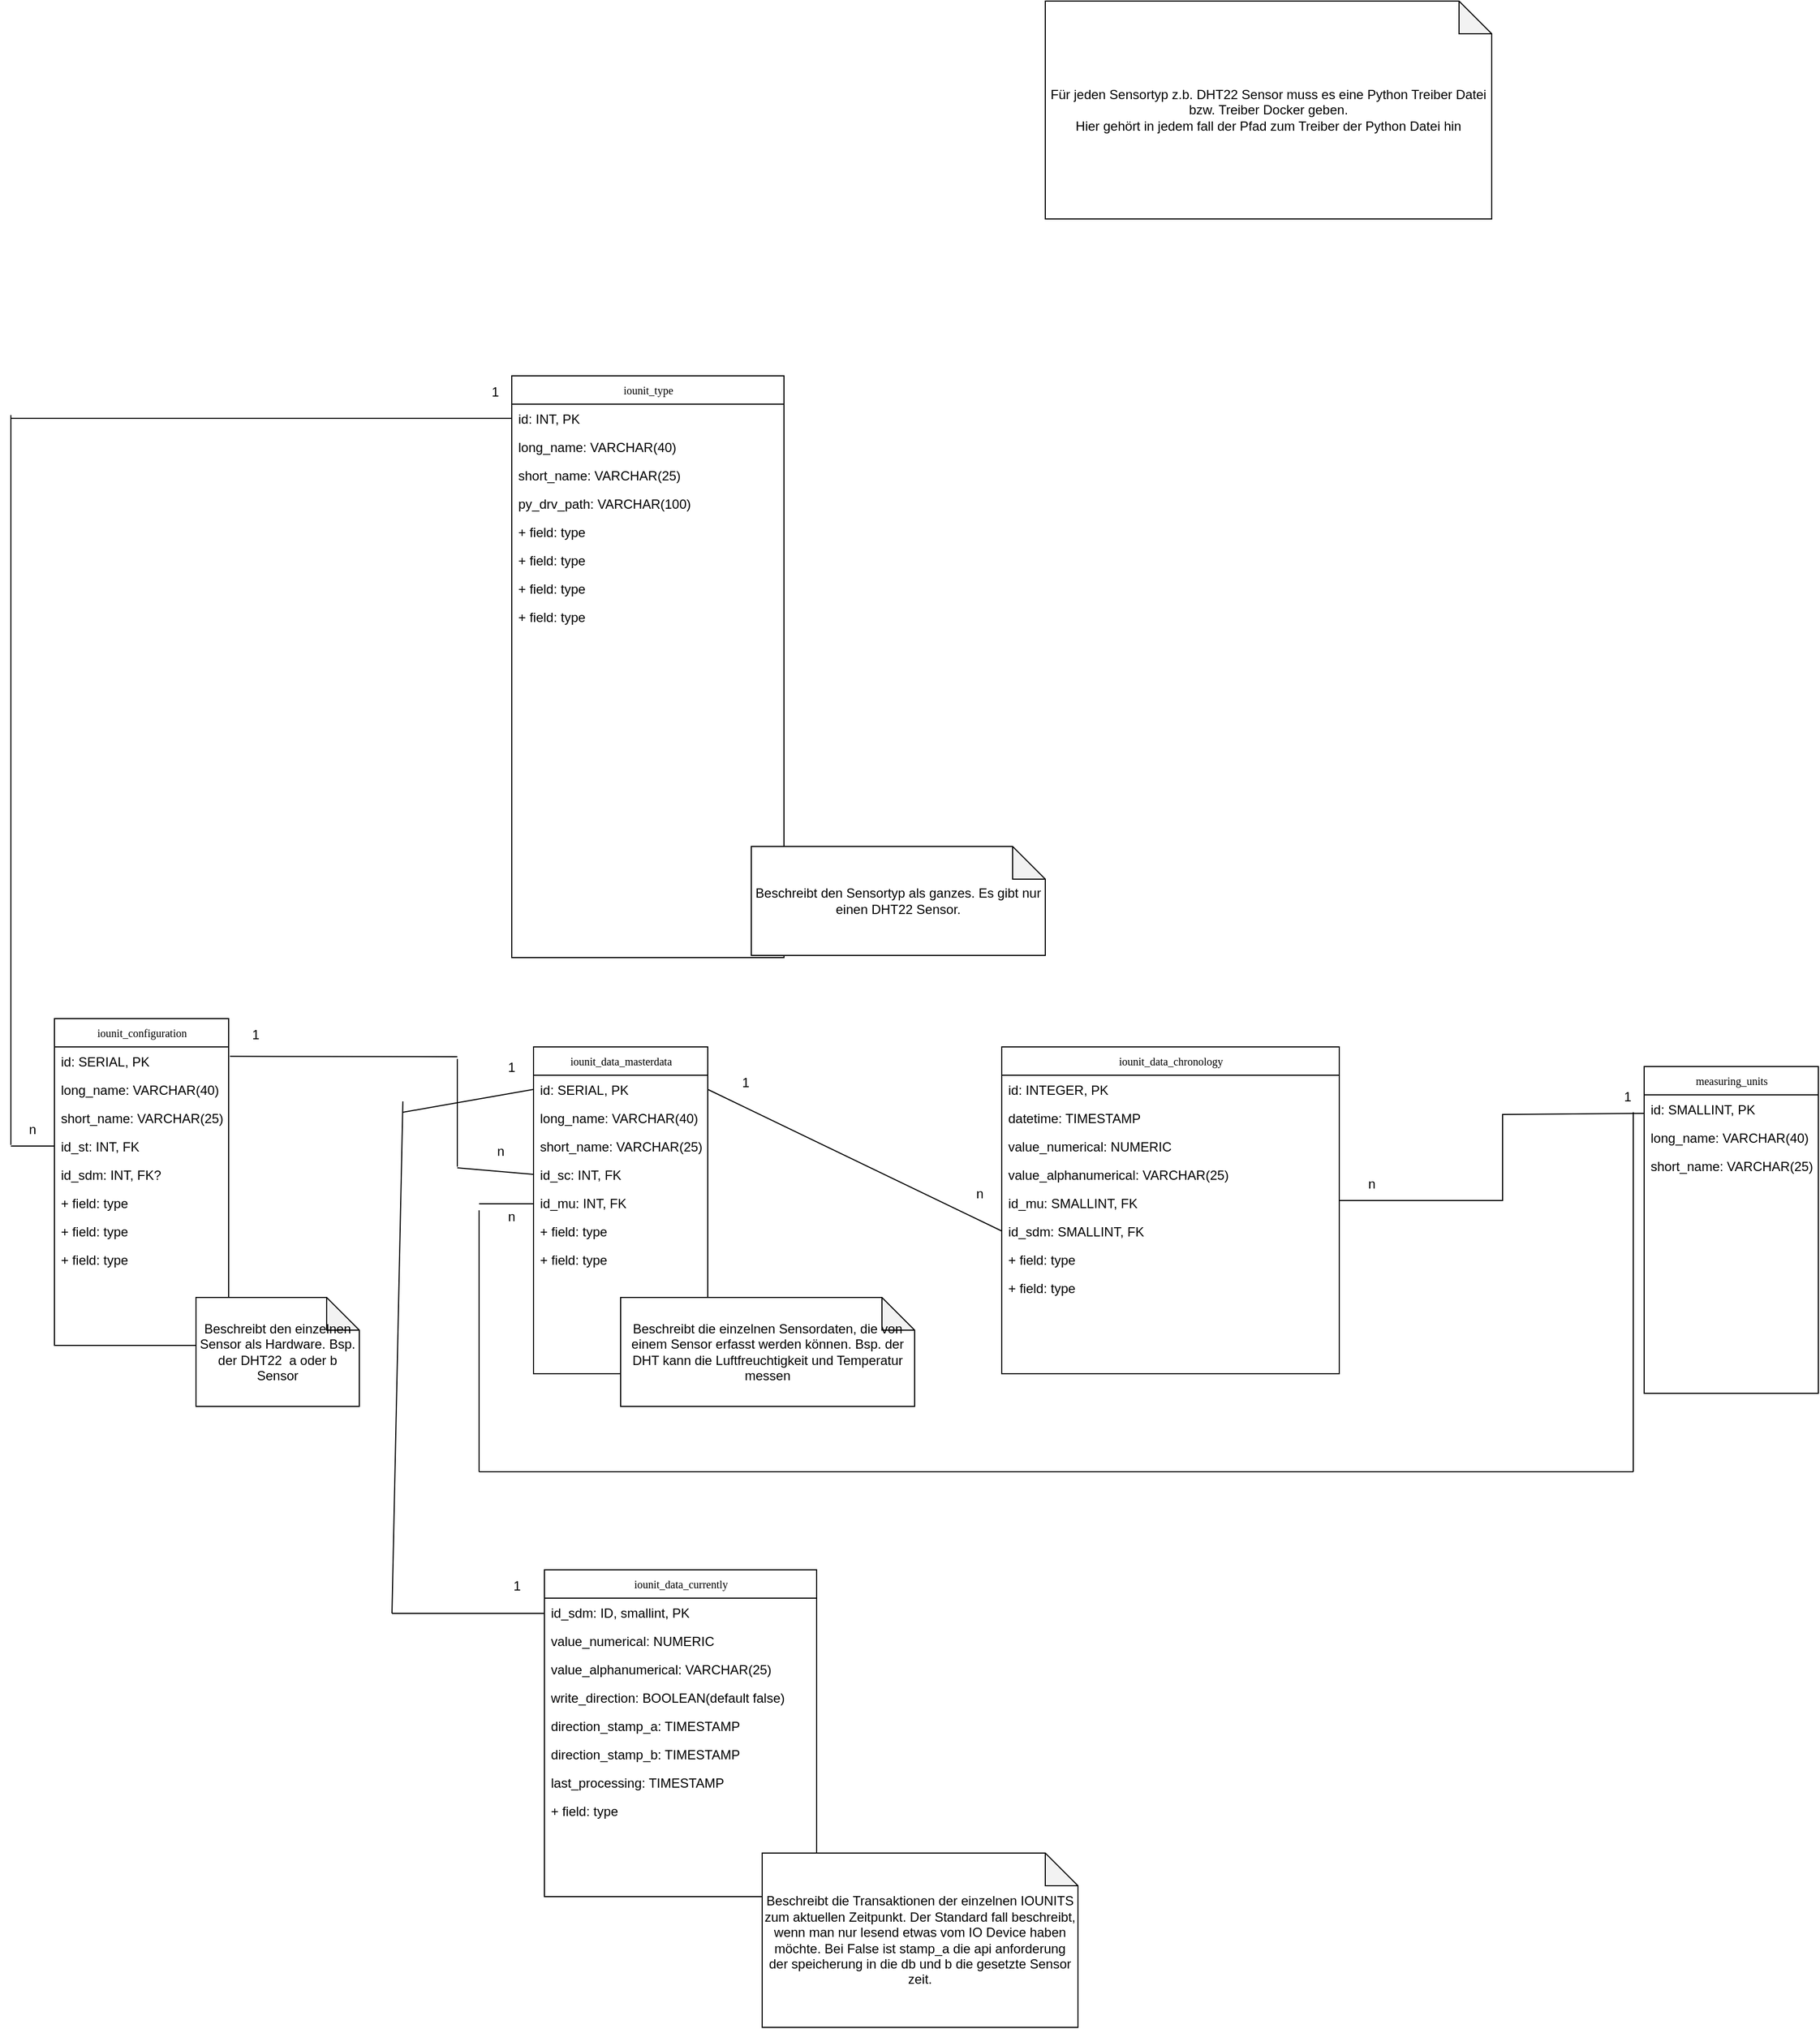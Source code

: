 <mxfile version="24.7.6">
  <diagram name="Page-1" id="c4acf3e9-155e-7222-9cf6-157b1a14988f">
    <mxGraphModel dx="1510" dy="2138" grid="1" gridSize="10" guides="1" tooltips="1" connect="1" arrows="1" fold="1" page="1" pageScale="1" pageWidth="850" pageHeight="1100" background="none" math="0" shadow="0">
      <root>
        <mxCell id="0" />
        <mxCell id="1" parent="0" />
        <mxCell id="H7SSfiSkbb4HwNiGD-Mi-15" value="iounit_configuration" style="swimlane;html=1;fontStyle=0;childLayout=stackLayout;horizontal=1;startSize=26;fillColor=default;horizontalStack=0;resizeParent=1;resizeLast=0;collapsible=1;marginBottom=0;swimlaneFillColor=#ffffff;rounded=0;shadow=0;comic=0;labelBackgroundColor=none;strokeWidth=1;fontFamily=Verdana;fontSize=10;align=center;" parent="1" vertex="1">
          <mxGeometry x="60" y="-86" width="160" height="300" as="geometry" />
        </mxCell>
        <mxCell id="H7SSfiSkbb4HwNiGD-Mi-16" value="id: SERIAL, PK" style="text;html=1;strokeColor=none;fillColor=none;align=left;verticalAlign=top;spacingLeft=4;spacingRight=4;whiteSpace=wrap;overflow=hidden;rotatable=0;points=[[0,0.5],[1,0.5]];portConstraint=eastwest;" parent="H7SSfiSkbb4HwNiGD-Mi-15" vertex="1">
          <mxGeometry y="26" width="160" height="26" as="geometry" />
        </mxCell>
        <mxCell id="H7SSfiSkbb4HwNiGD-Mi-17" value="long_name: VARCHAR(40)" style="text;html=1;strokeColor=none;fillColor=none;align=left;verticalAlign=top;spacingLeft=4;spacingRight=4;whiteSpace=wrap;overflow=hidden;rotatable=0;points=[[0,0.5],[1,0.5]];portConstraint=eastwest;" parent="H7SSfiSkbb4HwNiGD-Mi-15" vertex="1">
          <mxGeometry y="52" width="160" height="26" as="geometry" />
        </mxCell>
        <mxCell id="H7SSfiSkbb4HwNiGD-Mi-18" value="short_name: VARCHAR(25)" style="text;html=1;strokeColor=none;fillColor=none;align=left;verticalAlign=top;spacingLeft=4;spacingRight=4;whiteSpace=wrap;overflow=hidden;rotatable=0;points=[[0,0.5],[1,0.5]];portConstraint=eastwest;" parent="H7SSfiSkbb4HwNiGD-Mi-15" vertex="1">
          <mxGeometry y="78" width="160" height="26" as="geometry" />
        </mxCell>
        <mxCell id="H7SSfiSkbb4HwNiGD-Mi-19" value="id_st: INT, FK" style="text;html=1;strokeColor=none;fillColor=none;align=left;verticalAlign=top;spacingLeft=4;spacingRight=4;whiteSpace=wrap;overflow=hidden;rotatable=0;points=[[0,0.5],[1,0.5]];portConstraint=eastwest;" parent="H7SSfiSkbb4HwNiGD-Mi-15" vertex="1">
          <mxGeometry y="104" width="160" height="26" as="geometry" />
        </mxCell>
        <mxCell id="H7SSfiSkbb4HwNiGD-Mi-20" value="id_sdm: INT, FK?" style="text;html=1;strokeColor=none;fillColor=none;align=left;verticalAlign=top;spacingLeft=4;spacingRight=4;whiteSpace=wrap;overflow=hidden;rotatable=0;points=[[0,0.5],[1,0.5]];portConstraint=eastwest;" parent="H7SSfiSkbb4HwNiGD-Mi-15" vertex="1">
          <mxGeometry y="130" width="160" height="26" as="geometry" />
        </mxCell>
        <mxCell id="H7SSfiSkbb4HwNiGD-Mi-21" value="+ field: type" style="text;html=1;strokeColor=none;fillColor=none;align=left;verticalAlign=top;spacingLeft=4;spacingRight=4;whiteSpace=wrap;overflow=hidden;rotatable=0;points=[[0,0.5],[1,0.5]];portConstraint=eastwest;" parent="H7SSfiSkbb4HwNiGD-Mi-15" vertex="1">
          <mxGeometry y="156" width="160" height="26" as="geometry" />
        </mxCell>
        <mxCell id="H7SSfiSkbb4HwNiGD-Mi-22" value="+ field: type" style="text;html=1;strokeColor=none;fillColor=none;align=left;verticalAlign=top;spacingLeft=4;spacingRight=4;whiteSpace=wrap;overflow=hidden;rotatable=0;points=[[0,0.5],[1,0.5]];portConstraint=eastwest;" parent="H7SSfiSkbb4HwNiGD-Mi-15" vertex="1">
          <mxGeometry y="182" width="160" height="26" as="geometry" />
        </mxCell>
        <mxCell id="H7SSfiSkbb4HwNiGD-Mi-23" value="+ field: type" style="text;html=1;strokeColor=none;fillColor=none;align=left;verticalAlign=top;spacingLeft=4;spacingRight=4;whiteSpace=wrap;overflow=hidden;rotatable=0;points=[[0,0.5],[1,0.5]];portConstraint=eastwest;" parent="H7SSfiSkbb4HwNiGD-Mi-15" vertex="1">
          <mxGeometry y="208" width="160" height="26" as="geometry" />
        </mxCell>
        <mxCell id="H7SSfiSkbb4HwNiGD-Mi-24" value="measuring_units" style="swimlane;html=1;fontStyle=0;childLayout=stackLayout;horizontal=1;startSize=26;fillColor=default;horizontalStack=0;resizeParent=1;resizeLast=0;collapsible=1;marginBottom=0;swimlaneFillColor=#ffffff;rounded=0;shadow=0;comic=0;labelBackgroundColor=none;strokeWidth=1;fontFamily=Verdana;fontSize=10;align=center;" parent="1" vertex="1">
          <mxGeometry x="1520" y="-42" width="160" height="300" as="geometry" />
        </mxCell>
        <mxCell id="H7SSfiSkbb4HwNiGD-Mi-25" value="id: SMALLINT, PK" style="text;html=1;strokeColor=none;fillColor=none;align=left;verticalAlign=top;spacingLeft=4;spacingRight=4;whiteSpace=wrap;overflow=hidden;rotatable=0;points=[[0,0.5],[1,0.5]];portConstraint=eastwest;" parent="H7SSfiSkbb4HwNiGD-Mi-24" vertex="1">
          <mxGeometry y="26" width="160" height="26" as="geometry" />
        </mxCell>
        <mxCell id="H7SSfiSkbb4HwNiGD-Mi-26" value="long_name: VARCHAR(40)" style="text;html=1;strokeColor=none;fillColor=none;align=left;verticalAlign=top;spacingLeft=4;spacingRight=4;whiteSpace=wrap;overflow=hidden;rotatable=0;points=[[0,0.5],[1,0.5]];portConstraint=eastwest;" parent="H7SSfiSkbb4HwNiGD-Mi-24" vertex="1">
          <mxGeometry y="52" width="160" height="26" as="geometry" />
        </mxCell>
        <mxCell id="H7SSfiSkbb4HwNiGD-Mi-27" value="short_name: VARCHAR(25)" style="text;html=1;strokeColor=none;fillColor=none;align=left;verticalAlign=top;spacingLeft=4;spacingRight=4;whiteSpace=wrap;overflow=hidden;rotatable=0;points=[[0,0.5],[1,0.5]];portConstraint=eastwest;" parent="H7SSfiSkbb4HwNiGD-Mi-24" vertex="1">
          <mxGeometry y="78" width="160" height="152" as="geometry" />
        </mxCell>
        <mxCell id="H7SSfiSkbb4HwNiGD-Mi-33" value="iounit_data_chronology" style="swimlane;html=1;fontStyle=0;childLayout=stackLayout;horizontal=1;startSize=26;fillColor=default;horizontalStack=0;resizeParent=1;resizeLast=0;collapsible=1;marginBottom=0;swimlaneFillColor=#ffffff;rounded=0;shadow=0;comic=0;labelBackgroundColor=none;strokeWidth=1;fontFamily=Verdana;fontSize=10;align=center;" parent="1" vertex="1">
          <mxGeometry x="930" y="-60" width="310" height="300" as="geometry" />
        </mxCell>
        <mxCell id="H7SSfiSkbb4HwNiGD-Mi-34" value="id: INTEGER, PK" style="text;html=1;strokeColor=none;fillColor=none;align=left;verticalAlign=top;spacingLeft=4;spacingRight=4;whiteSpace=wrap;overflow=hidden;rotatable=0;points=[[0,0.5],[1,0.5]];portConstraint=eastwest;" parent="H7SSfiSkbb4HwNiGD-Mi-33" vertex="1">
          <mxGeometry y="26" width="310" height="26" as="geometry" />
        </mxCell>
        <mxCell id="H7SSfiSkbb4HwNiGD-Mi-37" value="datetime: TIMESTAMP" style="text;html=1;strokeColor=none;fillColor=none;align=left;verticalAlign=top;spacingLeft=4;spacingRight=4;whiteSpace=wrap;overflow=hidden;rotatable=0;points=[[0,0.5],[1,0.5]];portConstraint=eastwest;" parent="H7SSfiSkbb4HwNiGD-Mi-33" vertex="1">
          <mxGeometry y="52" width="310" height="26" as="geometry" />
        </mxCell>
        <mxCell id="H7SSfiSkbb4HwNiGD-Mi-35" value="value_numerical: NUMERIC" style="text;html=1;strokeColor=none;fillColor=none;align=left;verticalAlign=top;spacingLeft=4;spacingRight=4;whiteSpace=wrap;overflow=hidden;rotatable=0;points=[[0,0.5],[1,0.5]];portConstraint=eastwest;" parent="H7SSfiSkbb4HwNiGD-Mi-33" vertex="1">
          <mxGeometry y="78" width="310" height="26" as="geometry" />
        </mxCell>
        <mxCell id="H7SSfiSkbb4HwNiGD-Mi-36" value="value_alphanumerical: VARCHAR(25)" style="text;html=1;strokeColor=none;fillColor=none;align=left;verticalAlign=top;spacingLeft=4;spacingRight=4;whiteSpace=wrap;overflow=hidden;rotatable=0;points=[[0,0.5],[1,0.5]];portConstraint=eastwest;" parent="H7SSfiSkbb4HwNiGD-Mi-33" vertex="1">
          <mxGeometry y="104" width="310" height="26" as="geometry" />
        </mxCell>
        <mxCell id="H7SSfiSkbb4HwNiGD-Mi-38" value="id_mu: SMALLINT, FK" style="text;html=1;strokeColor=none;fillColor=none;align=left;verticalAlign=top;spacingLeft=4;spacingRight=4;whiteSpace=wrap;overflow=hidden;rotatable=0;points=[[0,0.5],[1,0.5]];portConstraint=eastwest;" parent="H7SSfiSkbb4HwNiGD-Mi-33" vertex="1">
          <mxGeometry y="130" width="310" height="26" as="geometry" />
        </mxCell>
        <mxCell id="H7SSfiSkbb4HwNiGD-Mi-39" value="id_sdm: SMALLINT, FK" style="text;html=1;strokeColor=none;fillColor=none;align=left;verticalAlign=top;spacingLeft=4;spacingRight=4;whiteSpace=wrap;overflow=hidden;rotatable=0;points=[[0,0.5],[1,0.5]];portConstraint=eastwest;" parent="H7SSfiSkbb4HwNiGD-Mi-33" vertex="1">
          <mxGeometry y="156" width="310" height="26" as="geometry" />
        </mxCell>
        <mxCell id="H7SSfiSkbb4HwNiGD-Mi-40" value="+ field: type" style="text;html=1;strokeColor=none;fillColor=none;align=left;verticalAlign=top;spacingLeft=4;spacingRight=4;whiteSpace=wrap;overflow=hidden;rotatable=0;points=[[0,0.5],[1,0.5]];portConstraint=eastwest;" parent="H7SSfiSkbb4HwNiGD-Mi-33" vertex="1">
          <mxGeometry y="182" width="310" height="26" as="geometry" />
        </mxCell>
        <mxCell id="H7SSfiSkbb4HwNiGD-Mi-41" value="+ field: type" style="text;html=1;strokeColor=none;fillColor=none;align=left;verticalAlign=top;spacingLeft=4;spacingRight=4;whiteSpace=wrap;overflow=hidden;rotatable=0;points=[[0,0.5],[1,0.5]];portConstraint=eastwest;" parent="H7SSfiSkbb4HwNiGD-Mi-33" vertex="1">
          <mxGeometry y="208" width="310" height="26" as="geometry" />
        </mxCell>
        <mxCell id="H7SSfiSkbb4HwNiGD-Mi-51" value="iounit_type" style="swimlane;html=1;fontStyle=0;childLayout=stackLayout;horizontal=1;startSize=26;fillColor=default;horizontalStack=0;resizeParent=1;resizeLast=0;collapsible=1;marginBottom=0;swimlaneFillColor=#ffffff;rounded=0;shadow=0;comic=0;labelBackgroundColor=none;strokeWidth=1;fontFamily=Verdana;fontSize=10;align=center;" parent="1" vertex="1">
          <mxGeometry x="480" y="-676" width="250" height="534" as="geometry" />
        </mxCell>
        <mxCell id="H7SSfiSkbb4HwNiGD-Mi-52" value="id: INT, PK" style="text;html=1;strokeColor=none;fillColor=none;align=left;verticalAlign=top;spacingLeft=4;spacingRight=4;whiteSpace=wrap;overflow=hidden;rotatable=0;points=[[0,0.5],[1,0.5]];portConstraint=eastwest;" parent="H7SSfiSkbb4HwNiGD-Mi-51" vertex="1">
          <mxGeometry y="26" width="250" height="26" as="geometry" />
        </mxCell>
        <mxCell id="H7SSfiSkbb4HwNiGD-Mi-53" value="long_name: VARCHAR(40)" style="text;html=1;strokeColor=none;fillColor=none;align=left;verticalAlign=top;spacingLeft=4;spacingRight=4;whiteSpace=wrap;overflow=hidden;rotatable=0;points=[[0,0.5],[1,0.5]];portConstraint=eastwest;" parent="H7SSfiSkbb4HwNiGD-Mi-51" vertex="1">
          <mxGeometry y="52" width="250" height="26" as="geometry" />
        </mxCell>
        <mxCell id="H7SSfiSkbb4HwNiGD-Mi-54" value="short_name: VARCHAR(25)" style="text;html=1;strokeColor=none;fillColor=none;align=left;verticalAlign=top;spacingLeft=4;spacingRight=4;whiteSpace=wrap;overflow=hidden;rotatable=0;points=[[0,0.5],[1,0.5]];portConstraint=eastwest;" parent="H7SSfiSkbb4HwNiGD-Mi-51" vertex="1">
          <mxGeometry y="78" width="250" height="26" as="geometry" />
        </mxCell>
        <mxCell id="H7SSfiSkbb4HwNiGD-Mi-55" value="py_drv_path: VARCHAR(100)" style="text;html=1;strokeColor=none;fillColor=none;align=left;verticalAlign=top;spacingLeft=4;spacingRight=4;whiteSpace=wrap;overflow=hidden;rotatable=0;points=[[0,0.5],[1,0.5]];portConstraint=eastwest;" parent="H7SSfiSkbb4HwNiGD-Mi-51" vertex="1">
          <mxGeometry y="104" width="250" height="26" as="geometry" />
        </mxCell>
        <mxCell id="H7SSfiSkbb4HwNiGD-Mi-56" value="+ field: type" style="text;html=1;strokeColor=none;fillColor=none;align=left;verticalAlign=top;spacingLeft=4;spacingRight=4;whiteSpace=wrap;overflow=hidden;rotatable=0;points=[[0,0.5],[1,0.5]];portConstraint=eastwest;" parent="H7SSfiSkbb4HwNiGD-Mi-51" vertex="1">
          <mxGeometry y="130" width="250" height="26" as="geometry" />
        </mxCell>
        <mxCell id="H7SSfiSkbb4HwNiGD-Mi-57" value="+ field: type" style="text;html=1;strokeColor=none;fillColor=none;align=left;verticalAlign=top;spacingLeft=4;spacingRight=4;whiteSpace=wrap;overflow=hidden;rotatable=0;points=[[0,0.5],[1,0.5]];portConstraint=eastwest;" parent="H7SSfiSkbb4HwNiGD-Mi-51" vertex="1">
          <mxGeometry y="156" width="250" height="26" as="geometry" />
        </mxCell>
        <mxCell id="H7SSfiSkbb4HwNiGD-Mi-58" value="+ field: type" style="text;html=1;strokeColor=none;fillColor=none;align=left;verticalAlign=top;spacingLeft=4;spacingRight=4;whiteSpace=wrap;overflow=hidden;rotatable=0;points=[[0,0.5],[1,0.5]];portConstraint=eastwest;" parent="H7SSfiSkbb4HwNiGD-Mi-51" vertex="1">
          <mxGeometry y="182" width="250" height="26" as="geometry" />
        </mxCell>
        <mxCell id="H7SSfiSkbb4HwNiGD-Mi-59" value="+ field: type" style="text;html=1;strokeColor=none;fillColor=none;align=left;verticalAlign=top;spacingLeft=4;spacingRight=4;whiteSpace=wrap;overflow=hidden;rotatable=0;points=[[0,0.5],[1,0.5]];portConstraint=eastwest;" parent="H7SSfiSkbb4HwNiGD-Mi-51" vertex="1">
          <mxGeometry y="208" width="250" height="26" as="geometry" />
        </mxCell>
        <mxCell id="H7SSfiSkbb4HwNiGD-Mi-60" value="" style="endArrow=none;html=1;rounded=0;entryX=0;entryY=0.5;entryDx=0;entryDy=0;exitX=1;exitY=0.5;exitDx=0;exitDy=0;" parent="1" edge="1">
          <mxGeometry width="50" height="50" relative="1" as="geometry">
            <mxPoint x="1240" y="81" as="sourcePoint" />
            <mxPoint x="1520" y="1" as="targetPoint" />
            <Array as="points">
              <mxPoint x="1390" y="81" />
              <mxPoint x="1390" y="2" />
            </Array>
          </mxGeometry>
        </mxCell>
        <mxCell id="H7SSfiSkbb4HwNiGD-Mi-61" value="Beschreibt den einzelnen Sensor als Hardware. Bsp. der DHT22&amp;nbsp; a oder b Sensor" style="shape=note;whiteSpace=wrap;html=1;backgroundOutline=1;darkOpacity=0.05;" parent="1" vertex="1">
          <mxGeometry x="190" y="170" width="150" height="100" as="geometry" />
        </mxCell>
        <mxCell id="H7SSfiSkbb4HwNiGD-Mi-62" value="Für jeden Sensortyp z.b. DHT22 Sensor muss es eine Python Treiber Datei bzw. Treiber Docker geben.&lt;div&gt;Hier gehört in jedem fall der Pfad zum Treiber der Python Datei hin&lt;/div&gt;" style="shape=note;whiteSpace=wrap;html=1;backgroundOutline=1;darkOpacity=0.05;" parent="1" vertex="1">
          <mxGeometry x="970" y="-1020" width="410" height="200" as="geometry" />
        </mxCell>
        <mxCell id="H7SSfiSkbb4HwNiGD-Mi-63" value="n" style="text;html=1;align=center;verticalAlign=middle;whiteSpace=wrap;rounded=0;" parent="1" vertex="1">
          <mxGeometry x="1240" y="51" width="60" height="30" as="geometry" />
        </mxCell>
        <mxCell id="H7SSfiSkbb4HwNiGD-Mi-64" value="1" style="text;html=1;align=center;verticalAlign=middle;whiteSpace=wrap;rounded=0;" parent="1" vertex="1">
          <mxGeometry x="1490" y="-29" width="30" height="30" as="geometry" />
        </mxCell>
        <mxCell id="2YGCaxfkQvvXlZCQIG5N-1" value="iounit_data_masterdata" style="swimlane;html=1;fontStyle=0;childLayout=stackLayout;horizontal=1;startSize=26;fillColor=default;horizontalStack=0;resizeParent=1;resizeLast=0;collapsible=1;marginBottom=0;swimlaneFillColor=#ffffff;rounded=0;shadow=0;comic=0;labelBackgroundColor=none;strokeWidth=1;fontFamily=Verdana;fontSize=10;align=center;" parent="1" vertex="1">
          <mxGeometry x="500" y="-60" width="160" height="300" as="geometry" />
        </mxCell>
        <mxCell id="2YGCaxfkQvvXlZCQIG5N-2" value="id: SERIAL, PK" style="text;html=1;strokeColor=none;fillColor=none;align=left;verticalAlign=top;spacingLeft=4;spacingRight=4;whiteSpace=wrap;overflow=hidden;rotatable=0;points=[[0,0.5],[1,0.5]];portConstraint=eastwest;" parent="2YGCaxfkQvvXlZCQIG5N-1" vertex="1">
          <mxGeometry y="26" width="160" height="26" as="geometry" />
        </mxCell>
        <mxCell id="2YGCaxfkQvvXlZCQIG5N-3" value="long_name: VARCHAR(40)" style="text;html=1;strokeColor=none;fillColor=none;align=left;verticalAlign=top;spacingLeft=4;spacingRight=4;whiteSpace=wrap;overflow=hidden;rotatable=0;points=[[0,0.5],[1,0.5]];portConstraint=eastwest;" parent="2YGCaxfkQvvXlZCQIG5N-1" vertex="1">
          <mxGeometry y="52" width="160" height="26" as="geometry" />
        </mxCell>
        <mxCell id="2YGCaxfkQvvXlZCQIG5N-4" value="short_name: VARCHAR(25)" style="text;html=1;strokeColor=none;fillColor=none;align=left;verticalAlign=top;spacingLeft=4;spacingRight=4;whiteSpace=wrap;overflow=hidden;rotatable=0;points=[[0,0.5],[1,0.5]];portConstraint=eastwest;" parent="2YGCaxfkQvvXlZCQIG5N-1" vertex="1">
          <mxGeometry y="78" width="160" height="26" as="geometry" />
        </mxCell>
        <mxCell id="2YGCaxfkQvvXlZCQIG5N-5" value="id_sc: INT, FK" style="text;html=1;strokeColor=none;fillColor=none;align=left;verticalAlign=top;spacingLeft=4;spacingRight=4;whiteSpace=wrap;overflow=hidden;rotatable=0;points=[[0,0.5],[1,0.5]];portConstraint=eastwest;" parent="2YGCaxfkQvvXlZCQIG5N-1" vertex="1">
          <mxGeometry y="104" width="160" height="26" as="geometry" />
        </mxCell>
        <mxCell id="2YGCaxfkQvvXlZCQIG5N-6" value="id_mu: INT, FK" style="text;html=1;strokeColor=none;fillColor=none;align=left;verticalAlign=top;spacingLeft=4;spacingRight=4;whiteSpace=wrap;overflow=hidden;rotatable=0;points=[[0,0.5],[1,0.5]];portConstraint=eastwest;" parent="2YGCaxfkQvvXlZCQIG5N-1" vertex="1">
          <mxGeometry y="130" width="160" height="26" as="geometry" />
        </mxCell>
        <mxCell id="2YGCaxfkQvvXlZCQIG5N-8" value="+ field: type" style="text;html=1;strokeColor=none;fillColor=none;align=left;verticalAlign=top;spacingLeft=4;spacingRight=4;whiteSpace=wrap;overflow=hidden;rotatable=0;points=[[0,0.5],[1,0.5]];portConstraint=eastwest;" parent="2YGCaxfkQvvXlZCQIG5N-1" vertex="1">
          <mxGeometry y="156" width="160" height="26" as="geometry" />
        </mxCell>
        <mxCell id="2YGCaxfkQvvXlZCQIG5N-9" value="+ field: type" style="text;html=1;strokeColor=none;fillColor=none;align=left;verticalAlign=top;spacingLeft=4;spacingRight=4;whiteSpace=wrap;overflow=hidden;rotatable=0;points=[[0,0.5],[1,0.5]];portConstraint=eastwest;" parent="2YGCaxfkQvvXlZCQIG5N-1" vertex="1">
          <mxGeometry y="182" width="160" height="26" as="geometry" />
        </mxCell>
        <mxCell id="2YGCaxfkQvvXlZCQIG5N-10" value="Beschreibt den Sensortyp als ganzes. Es gibt nur einen DHT22 Sensor." style="shape=note;whiteSpace=wrap;html=1;backgroundOutline=1;darkOpacity=0.05;" parent="1" vertex="1">
          <mxGeometry x="700" y="-244" width="270" height="100" as="geometry" />
        </mxCell>
        <mxCell id="2YGCaxfkQvvXlZCQIG5N-11" value="Beschreibt die einzelnen Sensordaten, die von einem Sensor erfasst werden können. Bsp. der DHT kann die Luftfreuchtigkeit und Temperatur messen" style="shape=note;whiteSpace=wrap;html=1;backgroundOutline=1;darkOpacity=0.05;" parent="1" vertex="1">
          <mxGeometry x="580" y="170" width="270" height="100" as="geometry" />
        </mxCell>
        <mxCell id="2YGCaxfkQvvXlZCQIG5N-12" value="" style="endArrow=none;html=1;rounded=0;entryX=0;entryY=0.5;entryDx=0;entryDy=0;exitX=1;exitY=0.5;exitDx=0;exitDy=0;" parent="1" source="2YGCaxfkQvvXlZCQIG5N-2" target="H7SSfiSkbb4HwNiGD-Mi-39" edge="1">
          <mxGeometry width="50" height="50" relative="1" as="geometry">
            <mxPoint x="660" y="81" as="sourcePoint" />
            <mxPoint x="710" y="31" as="targetPoint" />
          </mxGeometry>
        </mxCell>
        <mxCell id="2YGCaxfkQvvXlZCQIG5N-13" value="" style="endArrow=none;html=1;rounded=0;" parent="1" edge="1">
          <mxGeometry width="50" height="50" relative="1" as="geometry">
            <mxPoint x="450" y="84" as="sourcePoint" />
            <mxPoint x="500" y="84" as="targetPoint" />
          </mxGeometry>
        </mxCell>
        <mxCell id="2YGCaxfkQvvXlZCQIG5N-14" value="" style="endArrow=none;html=1;rounded=0;" parent="1" edge="1">
          <mxGeometry width="50" height="50" relative="1" as="geometry">
            <mxPoint x="450" y="330" as="sourcePoint" />
            <mxPoint x="450" y="90" as="targetPoint" />
          </mxGeometry>
        </mxCell>
        <mxCell id="2YGCaxfkQvvXlZCQIG5N-15" value="" style="endArrow=none;html=1;rounded=0;" parent="1" edge="1">
          <mxGeometry width="50" height="50" relative="1" as="geometry">
            <mxPoint x="450" y="330" as="sourcePoint" />
            <mxPoint x="1510" y="330" as="targetPoint" />
          </mxGeometry>
        </mxCell>
        <mxCell id="2YGCaxfkQvvXlZCQIG5N-16" value="" style="endArrow=none;html=1;rounded=0;" parent="1" edge="1">
          <mxGeometry width="50" height="50" relative="1" as="geometry">
            <mxPoint x="1510" y="330" as="sourcePoint" />
            <mxPoint x="1510" as="targetPoint" />
          </mxGeometry>
        </mxCell>
        <mxCell id="2YGCaxfkQvvXlZCQIG5N-17" value="n" style="text;html=1;align=center;verticalAlign=middle;whiteSpace=wrap;rounded=0;" parent="1" vertex="1">
          <mxGeometry x="450" y="81" width="60" height="30" as="geometry" />
        </mxCell>
        <mxCell id="2YGCaxfkQvvXlZCQIG5N-18" value="" style="endArrow=none;html=1;rounded=0;exitX=1.007;exitY=0.332;exitDx=0;exitDy=0;exitPerimeter=0;" parent="1" source="H7SSfiSkbb4HwNiGD-Mi-16" edge="1">
          <mxGeometry width="50" height="50" relative="1" as="geometry">
            <mxPoint x="220" y="-42" as="sourcePoint" />
            <mxPoint x="430" y="-51" as="targetPoint" />
          </mxGeometry>
        </mxCell>
        <mxCell id="2YGCaxfkQvvXlZCQIG5N-19" value="" style="endArrow=none;html=1;rounded=0;" parent="1" edge="1">
          <mxGeometry width="50" height="50" relative="1" as="geometry">
            <mxPoint x="430" y="50" as="sourcePoint" />
            <mxPoint x="430" y="-49" as="targetPoint" />
          </mxGeometry>
        </mxCell>
        <mxCell id="2YGCaxfkQvvXlZCQIG5N-20" value="" style="endArrow=none;html=1;rounded=0;entryX=0;entryY=0.5;entryDx=0;entryDy=0;" parent="1" target="2YGCaxfkQvvXlZCQIG5N-5" edge="1">
          <mxGeometry width="50" height="50" relative="1" as="geometry">
            <mxPoint x="430" y="51" as="sourcePoint" />
            <mxPoint x="480" y="1" as="targetPoint" />
          </mxGeometry>
        </mxCell>
        <mxCell id="2YGCaxfkQvvXlZCQIG5N-21" value="" style="endArrow=none;html=1;rounded=0;" parent="1" edge="1">
          <mxGeometry width="50" height="50" relative="1" as="geometry">
            <mxPoint x="20" y="30" as="sourcePoint" />
            <mxPoint x="20" y="-640" as="targetPoint" />
          </mxGeometry>
        </mxCell>
        <mxCell id="2YGCaxfkQvvXlZCQIG5N-22" value="" style="endArrow=none;html=1;rounded=0;entryX=0;entryY=0.5;entryDx=0;entryDy=0;" parent="1" target="H7SSfiSkbb4HwNiGD-Mi-52" edge="1">
          <mxGeometry width="50" height="50" relative="1" as="geometry">
            <mxPoint x="20" y="-637" as="sourcePoint" />
            <mxPoint x="480" y="-480" as="targetPoint" />
          </mxGeometry>
        </mxCell>
        <mxCell id="2YGCaxfkQvvXlZCQIG5N-23" value="" style="endArrow=none;html=1;rounded=0;" parent="1" target="H7SSfiSkbb4HwNiGD-Mi-19" edge="1">
          <mxGeometry width="50" height="50" relative="1" as="geometry">
            <mxPoint x="20" y="31" as="sourcePoint" />
            <mxPoint x="120" y="-29" as="targetPoint" />
          </mxGeometry>
        </mxCell>
        <mxCell id="2YGCaxfkQvvXlZCQIG5N-24" value="1" style="text;html=1;align=center;verticalAlign=middle;whiteSpace=wrap;rounded=0;" parent="1" vertex="1">
          <mxGeometry x="230" y="-86" width="30" height="30" as="geometry" />
        </mxCell>
        <mxCell id="2YGCaxfkQvvXlZCQIG5N-25" value="n" style="text;html=1;align=center;verticalAlign=middle;whiteSpace=wrap;rounded=0;" parent="1" vertex="1">
          <mxGeometry x="440" y="21" width="60" height="30" as="geometry" />
        </mxCell>
        <mxCell id="2YGCaxfkQvvXlZCQIG5N-26" value="1" style="text;html=1;align=center;verticalAlign=middle;whiteSpace=wrap;rounded=0;" parent="1" vertex="1">
          <mxGeometry x="450" y="-676" width="30" height="30" as="geometry" />
        </mxCell>
        <mxCell id="2YGCaxfkQvvXlZCQIG5N-27" value="n" style="text;html=1;align=center;verticalAlign=middle;whiteSpace=wrap;rounded=0;" parent="1" vertex="1">
          <mxGeometry x="10" y="1" width="60" height="30" as="geometry" />
        </mxCell>
        <mxCell id="H7SSfiSkbb4HwNiGD-Mi-42" value="iounit_data_currently" style="swimlane;html=1;fontStyle=0;childLayout=stackLayout;horizontal=1;startSize=26;fillColor=default;horizontalStack=0;resizeParent=1;resizeLast=0;collapsible=1;marginBottom=0;swimlaneFillColor=#ffffff;rounded=0;shadow=0;comic=0;labelBackgroundColor=none;strokeWidth=1;fontFamily=Verdana;fontSize=10;align=center;" parent="1" vertex="1">
          <mxGeometry x="510" y="420" width="250" height="300" as="geometry" />
        </mxCell>
        <mxCell id="H7SSfiSkbb4HwNiGD-Mi-43" value="id_sdm: ID, smallint, PK" style="text;html=1;strokeColor=none;fillColor=none;align=left;verticalAlign=top;spacingLeft=4;spacingRight=4;whiteSpace=wrap;overflow=hidden;rotatable=0;points=[[0,0.5],[1,0.5]];portConstraint=eastwest;" parent="H7SSfiSkbb4HwNiGD-Mi-42" vertex="1">
          <mxGeometry y="26" width="250" height="26" as="geometry" />
        </mxCell>
        <mxCell id="H7SSfiSkbb4HwNiGD-Mi-44" value="value_numerical: NUMERIC" style="text;html=1;strokeColor=none;fillColor=none;align=left;verticalAlign=top;spacingLeft=4;spacingRight=4;whiteSpace=wrap;overflow=hidden;rotatable=0;points=[[0,0.5],[1,0.5]];portConstraint=eastwest;" parent="H7SSfiSkbb4HwNiGD-Mi-42" vertex="1">
          <mxGeometry y="52" width="250" height="26" as="geometry" />
        </mxCell>
        <mxCell id="H7SSfiSkbb4HwNiGD-Mi-45" value="value_alphanumerical: VARCHAR(25)" style="text;html=1;strokeColor=none;fillColor=none;align=left;verticalAlign=top;spacingLeft=4;spacingRight=4;whiteSpace=wrap;overflow=hidden;rotatable=0;points=[[0,0.5],[1,0.5]];portConstraint=eastwest;" parent="H7SSfiSkbb4HwNiGD-Mi-42" vertex="1">
          <mxGeometry y="78" width="250" height="26" as="geometry" />
        </mxCell>
        <mxCell id="H7SSfiSkbb4HwNiGD-Mi-46" value="write_direction: BOOLEAN(default false)" style="text;html=1;strokeColor=none;fillColor=none;align=left;verticalAlign=top;spacingLeft=4;spacingRight=4;whiteSpace=wrap;overflow=hidden;rotatable=0;points=[[0,0.5],[1,0.5]];portConstraint=eastwest;" parent="H7SSfiSkbb4HwNiGD-Mi-42" vertex="1">
          <mxGeometry y="104" width="250" height="26" as="geometry" />
        </mxCell>
        <mxCell id="H7SSfiSkbb4HwNiGD-Mi-47" value="direction_stamp_a: TIMESTAMP" style="text;html=1;strokeColor=none;fillColor=none;align=left;verticalAlign=top;spacingLeft=4;spacingRight=4;whiteSpace=wrap;overflow=hidden;rotatable=0;points=[[0,0.5],[1,0.5]];portConstraint=eastwest;" parent="H7SSfiSkbb4HwNiGD-Mi-42" vertex="1">
          <mxGeometry y="130" width="250" height="26" as="geometry" />
        </mxCell>
        <mxCell id="H7SSfiSkbb4HwNiGD-Mi-48" value="direction_stamp_b: TIMESTAMP" style="text;html=1;strokeColor=none;fillColor=none;align=left;verticalAlign=top;spacingLeft=4;spacingRight=4;whiteSpace=wrap;overflow=hidden;rotatable=0;points=[[0,0.5],[1,0.5]];portConstraint=eastwest;" parent="H7SSfiSkbb4HwNiGD-Mi-42" vertex="1">
          <mxGeometry y="156" width="250" height="26" as="geometry" />
        </mxCell>
        <mxCell id="H7SSfiSkbb4HwNiGD-Mi-49" value="last_processing: TIMESTAMP" style="text;html=1;strokeColor=none;fillColor=none;align=left;verticalAlign=top;spacingLeft=4;spacingRight=4;whiteSpace=wrap;overflow=hidden;rotatable=0;points=[[0,0.5],[1,0.5]];portConstraint=eastwest;" parent="H7SSfiSkbb4HwNiGD-Mi-42" vertex="1">
          <mxGeometry y="182" width="250" height="26" as="geometry" />
        </mxCell>
        <mxCell id="H7SSfiSkbb4HwNiGD-Mi-50" value="+ field: type" style="text;html=1;strokeColor=none;fillColor=none;align=left;verticalAlign=top;spacingLeft=4;spacingRight=4;whiteSpace=wrap;overflow=hidden;rotatable=0;points=[[0,0.5],[1,0.5]];portConstraint=eastwest;" parent="H7SSfiSkbb4HwNiGD-Mi-42" vertex="1">
          <mxGeometry y="208" width="250" height="26" as="geometry" />
        </mxCell>
        <mxCell id="do_znhEbvavf_1-zhiPA-2" value="" style="endArrow=none;html=1;rounded=0;" parent="1" edge="1">
          <mxGeometry width="50" height="50" relative="1" as="geometry">
            <mxPoint x="370" y="460" as="sourcePoint" />
            <mxPoint x="510" y="460" as="targetPoint" />
          </mxGeometry>
        </mxCell>
        <mxCell id="do_znhEbvavf_1-zhiPA-3" value="" style="endArrow=none;html=1;rounded=0;" parent="1" edge="1">
          <mxGeometry width="50" height="50" relative="1" as="geometry">
            <mxPoint x="370" y="460" as="sourcePoint" />
            <mxPoint x="380" y="-10" as="targetPoint" />
          </mxGeometry>
        </mxCell>
        <mxCell id="do_znhEbvavf_1-zhiPA-4" value="" style="endArrow=none;html=1;rounded=0;entryX=0;entryY=0.5;entryDx=0;entryDy=0;" parent="1" target="2YGCaxfkQvvXlZCQIG5N-2" edge="1">
          <mxGeometry width="50" height="50" relative="1" as="geometry">
            <mxPoint x="380" as="sourcePoint" />
            <mxPoint x="430" y="-50" as="targetPoint" />
          </mxGeometry>
        </mxCell>
        <mxCell id="do_znhEbvavf_1-zhiPA-5" value="1" style="text;html=1;align=center;verticalAlign=middle;whiteSpace=wrap;rounded=0;" parent="1" vertex="1">
          <mxGeometry x="465" y="-56" width="30" height="30" as="geometry" />
        </mxCell>
        <mxCell id="do_znhEbvavf_1-zhiPA-6" value="1" style="text;html=1;align=center;verticalAlign=middle;whiteSpace=wrap;rounded=0;" parent="1" vertex="1">
          <mxGeometry x="470" y="420" width="30" height="30" as="geometry" />
        </mxCell>
        <mxCell id="do_znhEbvavf_1-zhiPA-7" value="1" style="text;html=1;align=center;verticalAlign=middle;whiteSpace=wrap;rounded=0;" parent="1" vertex="1">
          <mxGeometry x="680" y="-42" width="30" height="30" as="geometry" />
        </mxCell>
        <mxCell id="do_znhEbvavf_1-zhiPA-8" value="n" style="text;html=1;align=center;verticalAlign=middle;whiteSpace=wrap;rounded=0;" parent="1" vertex="1">
          <mxGeometry x="880" y="60" width="60" height="30" as="geometry" />
        </mxCell>
        <mxCell id="do_znhEbvavf_1-zhiPA-9" value="Beschreibt die Transaktionen der einzelnen IOUNITS zum aktuellen Zeitpunkt. Der Standard fall beschreibt, wenn man nur lesend etwas vom IO Device haben möchte. Bei False ist stamp_a die api anforderung der speicherung in die db und b die gesetzte Sensor zeit." style="shape=note;whiteSpace=wrap;html=1;backgroundOutline=1;darkOpacity=0.05;" parent="1" vertex="1">
          <mxGeometry x="710" y="680" width="290" height="160" as="geometry" />
        </mxCell>
      </root>
    </mxGraphModel>
  </diagram>
</mxfile>
